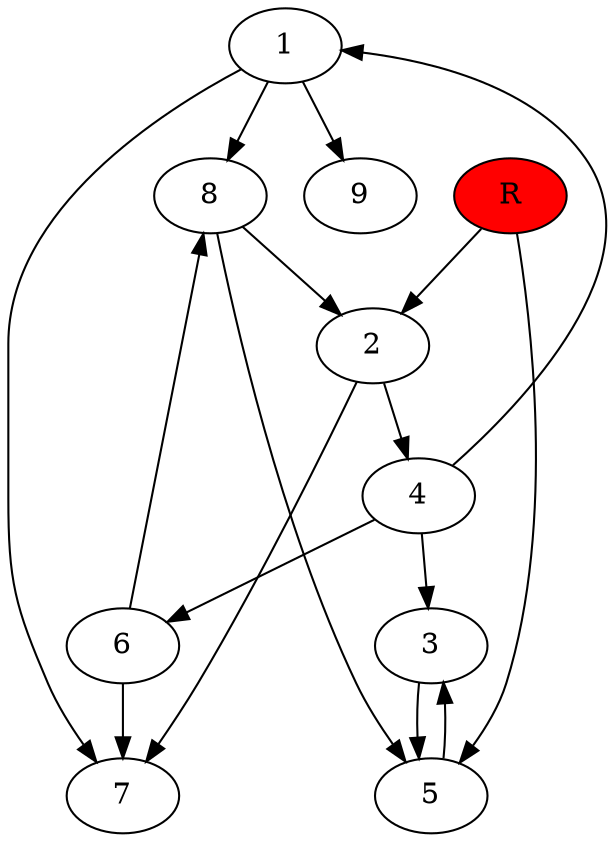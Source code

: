 digraph prb4135 {
	1
	2
	3
	4
	5
	6
	7
	8
	R [fillcolor="#ff0000" style=filled]
	1 -> 7
	1 -> 8
	1 -> 9
	2 -> 4
	2 -> 7
	3 -> 5
	4 -> 1
	4 -> 3
	4 -> 6
	5 -> 3
	6 -> 7
	6 -> 8
	8 -> 2
	8 -> 5
	R -> 2
	R -> 5
}
